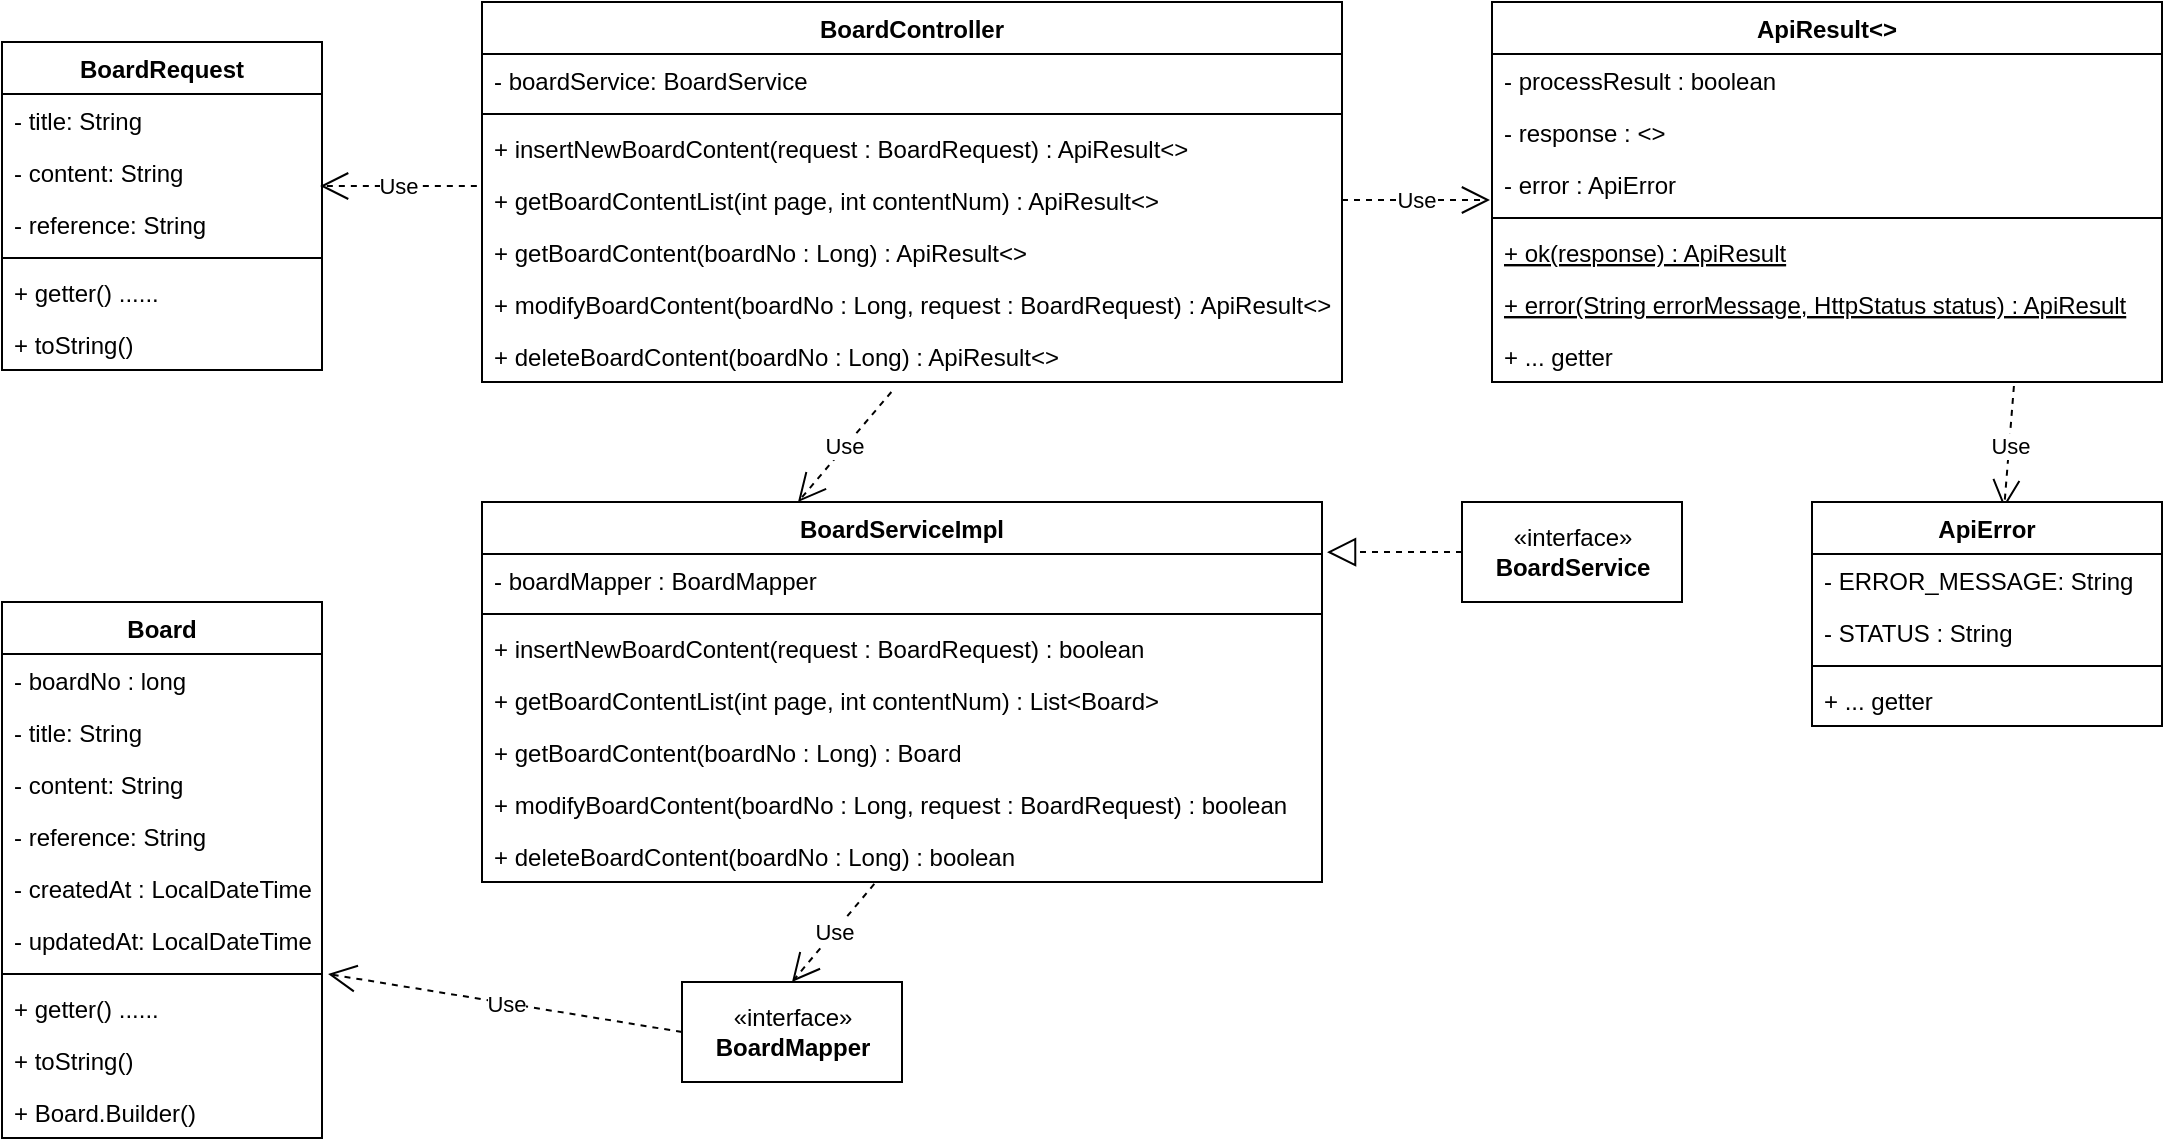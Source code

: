 <mxfile version="13.2.2" type="device"><diagram id="C5RBs43oDa-KdzZeNtuy" name="Page-1"><mxGraphModel dx="1326" dy="816" grid="1" gridSize="10" guides="1" tooltips="1" connect="1" arrows="1" fold="1" page="1" pageScale="1" pageWidth="1169" pageHeight="827" math="0" shadow="0"><root><mxCell id="WIyWlLk6GJQsqaUBKTNV-0"/><mxCell id="WIyWlLk6GJQsqaUBKTNV-1" parent="WIyWlLk6GJQsqaUBKTNV-0"/><mxCell id="ltQEamVowMOBJpzG75vd-33" value="Use" style="endArrow=open;endSize=12;dashed=1;html=1;entryX=0.994;entryY=-0.231;entryDx=0;entryDy=0;entryPerimeter=0;exitX=-0.006;exitY=0.231;exitDx=0;exitDy=0;exitPerimeter=0;" parent="WIyWlLk6GJQsqaUBKTNV-1" source="ltQEamVowMOBJpzG75vd-29" target="ltQEamVowMOBJpzG75vd-25" edge="1"><mxGeometry width="160" relative="1" as="geometry"><mxPoint x="270" y="360" as="sourcePoint"/><mxPoint x="430" y="360" as="targetPoint"/></mxGeometry></mxCell><mxCell id="ltQEamVowMOBJpzG75vd-56" value="Use" style="endArrow=open;endSize=12;dashed=1;html=1;exitX=0.476;exitY=1.192;exitDx=0;exitDy=0;exitPerimeter=0;" parent="WIyWlLk6GJQsqaUBKTNV-1" source="ltQEamVowMOBJpzG75vd-32" edge="1"><mxGeometry width="160" relative="1" as="geometry"><mxPoint x="360" y="654.01" as="sourcePoint"/><mxPoint x="438" y="330" as="targetPoint"/></mxGeometry></mxCell><mxCell id="ltQEamVowMOBJpzG75vd-57" value="«interface»&lt;br&gt;&lt;b&gt;BoardService&lt;/b&gt;" style="html=1;" parent="WIyWlLk6GJQsqaUBKTNV-1" vertex="1"><mxGeometry x="770" y="330" width="110" height="50" as="geometry"/></mxCell><mxCell id="ltQEamVowMOBJpzG75vd-68" value="" style="endArrow=block;dashed=1;endFill=0;endSize=12;html=1;exitX=0;exitY=0.5;exitDx=0;exitDy=0;entryX=1.006;entryY=0.132;entryDx=0;entryDy=0;entryPerimeter=0;" parent="WIyWlLk6GJQsqaUBKTNV-1" source="ltQEamVowMOBJpzG75vd-57" edge="1" target="ltQEamVowMOBJpzG75vd-0"><mxGeometry width="160" relative="1" as="geometry"><mxPoint x="590" y="420" as="sourcePoint"/><mxPoint x="609" y="356" as="targetPoint"/></mxGeometry></mxCell><mxCell id="ltQEamVowMOBJpzG75vd-69" value="«interface»&lt;br&gt;&lt;b&gt;BoardMapper&lt;/b&gt;" style="html=1;" parent="WIyWlLk6GJQsqaUBKTNV-1" vertex="1"><mxGeometry x="380" y="570" width="110" height="50" as="geometry"/></mxCell><mxCell id="ltQEamVowMOBJpzG75vd-70" value="Use" style="endArrow=open;endSize=12;dashed=1;html=1;entryX=0.5;entryY=0;entryDx=0;entryDy=0;exitX=0.467;exitY=1.038;exitDx=0;exitDy=0;exitPerimeter=0;" parent="WIyWlLk6GJQsqaUBKTNV-1" source="ltQEamVowMOBJpzG75vd-52" target="ltQEamVowMOBJpzG75vd-69" edge="1"><mxGeometry width="160" relative="1" as="geometry"><mxPoint x="470" y="724.01" as="sourcePoint"/><mxPoint x="470.08" y="639.998" as="targetPoint"/></mxGeometry></mxCell><mxCell id="ltQEamVowMOBJpzG75vd-71" value="Use" style="endArrow=open;endSize=12;dashed=1;html=1;entryX=1.019;entryY=1.154;entryDx=0;entryDy=0;entryPerimeter=0;exitX=0;exitY=0.5;exitDx=0;exitDy=0;" parent="WIyWlLk6GJQsqaUBKTNV-1" source="ltQEamVowMOBJpzG75vd-69" target="ltQEamVowMOBJpzG75vd-40" edge="1"><mxGeometry width="160" relative="1" as="geometry"><mxPoint x="320" y="704.01" as="sourcePoint"/><mxPoint x="320.08" y="619.998" as="targetPoint"/></mxGeometry></mxCell><mxCell id="46G68UYG8975yDm1quq3-13" value="Use" style="endArrow=open;endSize=12;dashed=1;html=1;exitX=0.779;exitY=1.077;exitDx=0;exitDy=0;exitPerimeter=0;entryX=0.549;entryY=0.027;entryDx=0;entryDy=0;entryPerimeter=0;" parent="WIyWlLk6GJQsqaUBKTNV-1" source="46G68UYG8975yDm1quq3-7" target="46G68UYG8975yDm1quq3-8" edge="1"><mxGeometry width="160" relative="1" as="geometry"><mxPoint x="970" y="274.992" as="sourcePoint"/><mxPoint x="970.92" y="330" as="targetPoint"/></mxGeometry></mxCell><mxCell id="ltQEamVowMOBJpzG75vd-22" value="BoardRequest" style="swimlane;fontStyle=1;align=center;verticalAlign=top;childLayout=stackLayout;horizontal=1;startSize=26;horizontalStack=0;resizeParent=1;resizeParentMax=0;resizeLast=0;collapsible=1;marginBottom=0;" parent="WIyWlLk6GJQsqaUBKTNV-1" vertex="1"><mxGeometry x="40" y="100" width="160" height="164" as="geometry"/></mxCell><mxCell id="ltQEamVowMOBJpzG75vd-23" value="- title: String" style="text;strokeColor=none;fillColor=none;align=left;verticalAlign=top;spacingLeft=4;spacingRight=4;overflow=hidden;rotatable=0;points=[[0,0.5],[1,0.5]];portConstraint=eastwest;" parent="ltQEamVowMOBJpzG75vd-22" vertex="1"><mxGeometry y="26" width="160" height="26" as="geometry"/></mxCell><mxCell id="ltQEamVowMOBJpzG75vd-24" value="- content: String" style="text;strokeColor=none;fillColor=none;align=left;verticalAlign=top;spacingLeft=4;spacingRight=4;overflow=hidden;rotatable=0;points=[[0,0.5],[1,0.5]];portConstraint=eastwest;" parent="ltQEamVowMOBJpzG75vd-22" vertex="1"><mxGeometry y="52" width="160" height="26" as="geometry"/></mxCell><mxCell id="ltQEamVowMOBJpzG75vd-25" value="- reference: String" style="text;strokeColor=none;fillColor=none;align=left;verticalAlign=top;spacingLeft=4;spacingRight=4;overflow=hidden;rotatable=0;points=[[0,0.5],[1,0.5]];portConstraint=eastwest;" parent="ltQEamVowMOBJpzG75vd-22" vertex="1"><mxGeometry y="78" width="160" height="26" as="geometry"/></mxCell><mxCell id="ltQEamVowMOBJpzG75vd-26" value="" style="line;strokeWidth=1;fillColor=none;align=left;verticalAlign=middle;spacingTop=-1;spacingLeft=3;spacingRight=3;rotatable=0;labelPosition=right;points=[];portConstraint=eastwest;" parent="ltQEamVowMOBJpzG75vd-22" vertex="1"><mxGeometry y="104" width="160" height="8" as="geometry"/></mxCell><mxCell id="ltQEamVowMOBJpzG75vd-27" value="+ getter() ......" style="text;strokeColor=none;fillColor=none;align=left;verticalAlign=top;spacingLeft=4;spacingRight=4;overflow=hidden;rotatable=0;points=[[0,0.5],[1,0.5]];portConstraint=eastwest;" parent="ltQEamVowMOBJpzG75vd-22" vertex="1"><mxGeometry y="112" width="160" height="26" as="geometry"/></mxCell><mxCell id="ltQEamVowMOBJpzG75vd-54" value="+ toString()" style="text;strokeColor=none;fillColor=none;align=left;verticalAlign=top;spacingLeft=4;spacingRight=4;overflow=hidden;rotatable=0;points=[[0,0.5],[1,0.5]];portConstraint=eastwest;" parent="ltQEamVowMOBJpzG75vd-22" vertex="1"><mxGeometry y="138" width="160" height="26" as="geometry"/></mxCell><mxCell id="ltQEamVowMOBJpzG75vd-11" value="BoardController" style="swimlane;fontStyle=1;align=center;verticalAlign=top;childLayout=stackLayout;horizontal=1;startSize=26;horizontalStack=0;resizeParent=1;resizeParentMax=0;resizeLast=0;collapsible=1;marginBottom=0;" parent="WIyWlLk6GJQsqaUBKTNV-1" vertex="1"><mxGeometry x="280" y="80" width="430" height="190" as="geometry"/></mxCell><mxCell id="ltQEamVowMOBJpzG75vd-15" value="- boardService: BoardService" style="text;strokeColor=none;fillColor=none;align=left;verticalAlign=top;spacingLeft=4;spacingRight=4;overflow=hidden;rotatable=0;points=[[0,0.5],[1,0.5]];portConstraint=eastwest;" parent="ltQEamVowMOBJpzG75vd-11" vertex="1"><mxGeometry y="26" width="430" height="26" as="geometry"/></mxCell><mxCell id="ltQEamVowMOBJpzG75vd-18" value="" style="line;strokeWidth=1;fillColor=none;align=left;verticalAlign=middle;spacingTop=-1;spacingLeft=3;spacingRight=3;rotatable=0;labelPosition=right;points=[];portConstraint=eastwest;" parent="ltQEamVowMOBJpzG75vd-11" vertex="1"><mxGeometry y="52" width="430" height="8" as="geometry"/></mxCell><mxCell id="ltQEamVowMOBJpzG75vd-20" value="+ insertNewBoardContent(request : BoardRequest) : ApiResult&lt;&gt;" style="text;strokeColor=none;fillColor=none;align=left;verticalAlign=top;spacingLeft=4;spacingRight=4;overflow=hidden;rotatable=0;points=[[0,0.5],[1,0.5]];portConstraint=eastwest;" parent="ltQEamVowMOBJpzG75vd-11" vertex="1"><mxGeometry y="60" width="430" height="26" as="geometry"/></mxCell><mxCell id="ltQEamVowMOBJpzG75vd-29" value="+ getBoardContentList(int page, int contentNum) : ApiResult&lt;&gt;" style="text;strokeColor=none;fillColor=none;align=left;verticalAlign=top;spacingLeft=4;spacingRight=4;overflow=hidden;rotatable=0;points=[[0,0.5],[1,0.5]];portConstraint=eastwest;" parent="ltQEamVowMOBJpzG75vd-11" vertex="1"><mxGeometry y="86" width="430" height="26" as="geometry"/></mxCell><mxCell id="ltQEamVowMOBJpzG75vd-30" value="+ getBoardContent(boardNo : Long) : ApiResult&lt;&gt;" style="text;strokeColor=none;fillColor=none;align=left;verticalAlign=top;spacingLeft=4;spacingRight=4;overflow=hidden;rotatable=0;points=[[0,0.5],[1,0.5]];portConstraint=eastwest;" parent="ltQEamVowMOBJpzG75vd-11" vertex="1"><mxGeometry y="112" width="430" height="26" as="geometry"/></mxCell><mxCell id="ltQEamVowMOBJpzG75vd-31" value="+ modifyBoardContent(boardNo : Long, request : BoardRequest) : ApiResult&lt;&gt;" style="text;strokeColor=none;fillColor=none;align=left;verticalAlign=top;spacingLeft=4;spacingRight=4;overflow=hidden;rotatable=0;points=[[0,0.5],[1,0.5]];portConstraint=eastwest;" parent="ltQEamVowMOBJpzG75vd-11" vertex="1"><mxGeometry y="138" width="430" height="26" as="geometry"/></mxCell><mxCell id="ltQEamVowMOBJpzG75vd-32" value="+ deleteBoardContent(boardNo : Long) : ApiResult&lt;&gt;" style="text;strokeColor=none;fillColor=none;align=left;verticalAlign=top;spacingLeft=4;spacingRight=4;overflow=hidden;rotatable=0;points=[[0,0.5],[1,0.5]];portConstraint=eastwest;" parent="ltQEamVowMOBJpzG75vd-11" vertex="1"><mxGeometry y="164" width="430" height="26" as="geometry"/></mxCell><mxCell id="ltQEamVowMOBJpzG75vd-34" value="Board" style="swimlane;fontStyle=1;align=center;verticalAlign=top;childLayout=stackLayout;horizontal=1;startSize=26;horizontalStack=0;resizeParent=1;resizeParentMax=0;resizeLast=0;collapsible=1;marginBottom=0;" parent="WIyWlLk6GJQsqaUBKTNV-1" vertex="1"><mxGeometry x="40" y="380" width="160" height="268" as="geometry"/></mxCell><mxCell id="ltQEamVowMOBJpzG75vd-35" value="- boardNo : long" style="text;strokeColor=none;fillColor=none;align=left;verticalAlign=top;spacingLeft=4;spacingRight=4;overflow=hidden;rotatable=0;points=[[0,0.5],[1,0.5]];portConstraint=eastwest;" parent="ltQEamVowMOBJpzG75vd-34" vertex="1"><mxGeometry y="26" width="160" height="26" as="geometry"/></mxCell><mxCell id="ltQEamVowMOBJpzG75vd-36" value="- title: String" style="text;strokeColor=none;fillColor=none;align=left;verticalAlign=top;spacingLeft=4;spacingRight=4;overflow=hidden;rotatable=0;points=[[0,0.5],[1,0.5]];portConstraint=eastwest;" parent="ltQEamVowMOBJpzG75vd-34" vertex="1"><mxGeometry y="52" width="160" height="26" as="geometry"/></mxCell><mxCell id="ltQEamVowMOBJpzG75vd-37" value="- content: String" style="text;strokeColor=none;fillColor=none;align=left;verticalAlign=top;spacingLeft=4;spacingRight=4;overflow=hidden;rotatable=0;points=[[0,0.5],[1,0.5]];portConstraint=eastwest;" parent="ltQEamVowMOBJpzG75vd-34" vertex="1"><mxGeometry y="78" width="160" height="26" as="geometry"/></mxCell><mxCell id="ltQEamVowMOBJpzG75vd-38" value="- reference: String" style="text;strokeColor=none;fillColor=none;align=left;verticalAlign=top;spacingLeft=4;spacingRight=4;overflow=hidden;rotatable=0;points=[[0,0.5],[1,0.5]];portConstraint=eastwest;" parent="ltQEamVowMOBJpzG75vd-34" vertex="1"><mxGeometry y="104" width="160" height="26" as="geometry"/></mxCell><mxCell id="ltQEamVowMOBJpzG75vd-39" value="- createdAt : LocalDateTime" style="text;strokeColor=none;fillColor=none;align=left;verticalAlign=top;spacingLeft=4;spacingRight=4;overflow=hidden;rotatable=0;points=[[0,0.5],[1,0.5]];portConstraint=eastwest;" parent="ltQEamVowMOBJpzG75vd-34" vertex="1"><mxGeometry y="130" width="160" height="26" as="geometry"/></mxCell><mxCell id="ltQEamVowMOBJpzG75vd-40" value="- updatedAt: LocalDateTime" style="text;strokeColor=none;fillColor=none;align=left;verticalAlign=top;spacingLeft=4;spacingRight=4;overflow=hidden;rotatable=0;points=[[0,0.5],[1,0.5]];portConstraint=eastwest;" parent="ltQEamVowMOBJpzG75vd-34" vertex="1"><mxGeometry y="156" width="160" height="26" as="geometry"/></mxCell><mxCell id="ltQEamVowMOBJpzG75vd-41" value="" style="line;strokeWidth=1;fillColor=none;align=left;verticalAlign=middle;spacingTop=-1;spacingLeft=3;spacingRight=3;rotatable=0;labelPosition=right;points=[];portConstraint=eastwest;" parent="ltQEamVowMOBJpzG75vd-34" vertex="1"><mxGeometry y="182" width="160" height="8" as="geometry"/></mxCell><mxCell id="ltQEamVowMOBJpzG75vd-42" value="+ getter() ......" style="text;strokeColor=none;fillColor=none;align=left;verticalAlign=top;spacingLeft=4;spacingRight=4;overflow=hidden;rotatable=0;points=[[0,0.5],[1,0.5]];portConstraint=eastwest;" parent="ltQEamVowMOBJpzG75vd-34" vertex="1"><mxGeometry y="190" width="160" height="26" as="geometry"/></mxCell><mxCell id="ltQEamVowMOBJpzG75vd-43" value="+ toString()" style="text;strokeColor=none;fillColor=none;align=left;verticalAlign=top;spacingLeft=4;spacingRight=4;overflow=hidden;rotatable=0;points=[[0,0.5],[1,0.5]];portConstraint=eastwest;" parent="ltQEamVowMOBJpzG75vd-34" vertex="1"><mxGeometry y="216" width="160" height="26" as="geometry"/></mxCell><mxCell id="ltQEamVowMOBJpzG75vd-44" value="+ Board.Builder()" style="text;strokeColor=none;fillColor=none;align=left;verticalAlign=top;spacingLeft=4;spacingRight=4;overflow=hidden;rotatable=0;points=[[0,0.5],[1,0.5]];portConstraint=eastwest;" parent="ltQEamVowMOBJpzG75vd-34" vertex="1"><mxGeometry y="242" width="160" height="26" as="geometry"/></mxCell><mxCell id="ltQEamVowMOBJpzG75vd-0" value="BoardServiceImpl" style="swimlane;fontStyle=1;align=center;verticalAlign=top;childLayout=stackLayout;horizontal=1;startSize=26;horizontalStack=0;resizeParent=1;resizeParentMax=0;resizeLast=0;collapsible=1;marginBottom=0;" parent="WIyWlLk6GJQsqaUBKTNV-1" vertex="1"><mxGeometry x="280" y="330" width="420" height="190" as="geometry"/></mxCell><mxCell id="ltQEamVowMOBJpzG75vd-1" value="- boardMapper : BoardMapper" style="text;strokeColor=none;fillColor=none;align=left;verticalAlign=top;spacingLeft=4;spacingRight=4;overflow=hidden;rotatable=0;points=[[0,0.5],[1,0.5]];portConstraint=eastwest;" parent="ltQEamVowMOBJpzG75vd-0" vertex="1"><mxGeometry y="26" width="420" height="26" as="geometry"/></mxCell><mxCell id="ltQEamVowMOBJpzG75vd-2" value="" style="line;strokeWidth=1;fillColor=none;align=left;verticalAlign=middle;spacingTop=-1;spacingLeft=3;spacingRight=3;rotatable=0;labelPosition=right;points=[];portConstraint=eastwest;" parent="ltQEamVowMOBJpzG75vd-0" vertex="1"><mxGeometry y="52" width="420" height="8" as="geometry"/></mxCell><mxCell id="ltQEamVowMOBJpzG75vd-48" value="+ insertNewBoardContent(request : BoardRequest) : boolean" style="text;strokeColor=none;fillColor=none;align=left;verticalAlign=top;spacingLeft=4;spacingRight=4;overflow=hidden;rotatable=0;points=[[0,0.5],[1,0.5]];portConstraint=eastwest;" parent="ltQEamVowMOBJpzG75vd-0" vertex="1"><mxGeometry y="60" width="420" height="26" as="geometry"/></mxCell><mxCell id="ltQEamVowMOBJpzG75vd-49" value="+ getBoardContentList(int page, int contentNum) : List&lt;Board&gt;" style="text;strokeColor=none;fillColor=none;align=left;verticalAlign=top;spacingLeft=4;spacingRight=4;overflow=hidden;rotatable=0;points=[[0,0.5],[1,0.5]];portConstraint=eastwest;" parent="ltQEamVowMOBJpzG75vd-0" vertex="1"><mxGeometry y="86" width="420" height="26" as="geometry"/></mxCell><mxCell id="ltQEamVowMOBJpzG75vd-50" value="+ getBoardContent(boardNo : Long) : Board" style="text;strokeColor=none;fillColor=none;align=left;verticalAlign=top;spacingLeft=4;spacingRight=4;overflow=hidden;rotatable=0;points=[[0,0.5],[1,0.5]];portConstraint=eastwest;" parent="ltQEamVowMOBJpzG75vd-0" vertex="1"><mxGeometry y="112" width="420" height="26" as="geometry"/></mxCell><mxCell id="ltQEamVowMOBJpzG75vd-51" value="+ modifyBoardContent(boardNo : Long, request : BoardRequest) : boolean" style="text;strokeColor=none;fillColor=none;align=left;verticalAlign=top;spacingLeft=4;spacingRight=4;overflow=hidden;rotatable=0;points=[[0,0.5],[1,0.5]];portConstraint=eastwest;" parent="ltQEamVowMOBJpzG75vd-0" vertex="1"><mxGeometry y="138" width="420" height="26" as="geometry"/></mxCell><mxCell id="ltQEamVowMOBJpzG75vd-52" value="+ deleteBoardContent(boardNo : Long) : boolean" style="text;strokeColor=none;fillColor=none;align=left;verticalAlign=top;spacingLeft=4;spacingRight=4;overflow=hidden;rotatable=0;points=[[0,0.5],[1,0.5]];portConstraint=eastwest;" parent="ltQEamVowMOBJpzG75vd-0" vertex="1"><mxGeometry y="164" width="420" height="26" as="geometry"/></mxCell><mxCell id="46G68UYG8975yDm1quq3-0" value="ApiResult&lt;&gt;" style="swimlane;fontStyle=1;align=center;verticalAlign=top;childLayout=stackLayout;horizontal=1;startSize=26;horizontalStack=0;resizeParent=1;resizeParentMax=0;resizeLast=0;collapsible=1;marginBottom=0;" parent="WIyWlLk6GJQsqaUBKTNV-1" vertex="1"><mxGeometry x="785" y="80" width="335" height="190" as="geometry"/></mxCell><mxCell id="46G68UYG8975yDm1quq3-1" value="- processResult : boolean" style="text;strokeColor=none;fillColor=none;align=left;verticalAlign=top;spacingLeft=4;spacingRight=4;overflow=hidden;rotatable=0;points=[[0,0.5],[1,0.5]];portConstraint=eastwest;" parent="46G68UYG8975yDm1quq3-0" vertex="1"><mxGeometry y="26" width="335" height="26" as="geometry"/></mxCell><mxCell id="46G68UYG8975yDm1quq3-2" value="- response : &lt;&gt;" style="text;strokeColor=none;fillColor=none;align=left;verticalAlign=top;spacingLeft=4;spacingRight=4;overflow=hidden;rotatable=0;points=[[0,0.5],[1,0.5]];portConstraint=eastwest;" parent="46G68UYG8975yDm1quq3-0" vertex="1"><mxGeometry y="52" width="335" height="26" as="geometry"/></mxCell><mxCell id="46G68UYG8975yDm1quq3-3" value="- error : ApiError" style="text;strokeColor=none;fillColor=none;align=left;verticalAlign=top;spacingLeft=4;spacingRight=4;overflow=hidden;rotatable=0;points=[[0,0.5],[1,0.5]];portConstraint=eastwest;" parent="46G68UYG8975yDm1quq3-0" vertex="1"><mxGeometry y="78" width="335" height="26" as="geometry"/></mxCell><mxCell id="46G68UYG8975yDm1quq3-4" value="" style="line;strokeWidth=1;fillColor=none;align=left;verticalAlign=middle;spacingTop=-1;spacingLeft=3;spacingRight=3;rotatable=0;labelPosition=right;points=[];portConstraint=eastwest;" parent="46G68UYG8975yDm1quq3-0" vertex="1"><mxGeometry y="104" width="335" height="8" as="geometry"/></mxCell><mxCell id="46G68UYG8975yDm1quq3-5" value="+ ok(response) : ApiResult" style="text;strokeColor=none;fillColor=none;align=left;verticalAlign=top;spacingLeft=4;spacingRight=4;overflow=hidden;rotatable=0;points=[[0,0.5],[1,0.5]];portConstraint=eastwest;fontStyle=4" parent="46G68UYG8975yDm1quq3-0" vertex="1"><mxGeometry y="112" width="335" height="26" as="geometry"/></mxCell><mxCell id="46G68UYG8975yDm1quq3-6" value="+ error(String errorMessage, HttpStatus status) : ApiResult" style="text;strokeColor=none;fillColor=none;align=left;verticalAlign=top;spacingLeft=4;spacingRight=4;overflow=hidden;rotatable=0;points=[[0,0.5],[1,0.5]];portConstraint=eastwest;fontStyle=4" parent="46G68UYG8975yDm1quq3-0" vertex="1"><mxGeometry y="138" width="335" height="26" as="geometry"/></mxCell><mxCell id="46G68UYG8975yDm1quq3-7" value="+ ... getter" style="text;strokeColor=none;fillColor=none;align=left;verticalAlign=top;spacingLeft=4;spacingRight=4;overflow=hidden;rotatable=0;points=[[0,0.5],[1,0.5]];portConstraint=eastwest;" parent="46G68UYG8975yDm1quq3-0" vertex="1"><mxGeometry y="164" width="335" height="26" as="geometry"/></mxCell><mxCell id="46G68UYG8975yDm1quq3-14" value="Use" style="endArrow=open;endSize=12;dashed=1;html=1;exitX=1;exitY=0.5;exitDx=0;exitDy=0;" parent="WIyWlLk6GJQsqaUBKTNV-1" source="ltQEamVowMOBJpzG75vd-29" edge="1"><mxGeometry width="160" relative="1" as="geometry"><mxPoint x="757.895" y="150.002" as="sourcePoint"/><mxPoint x="784" y="179" as="targetPoint"/></mxGeometry></mxCell><mxCell id="46G68UYG8975yDm1quq3-8" value="ApiError" style="swimlane;fontStyle=1;align=center;verticalAlign=top;childLayout=stackLayout;horizontal=1;startSize=26;horizontalStack=0;resizeParent=1;resizeParentMax=0;resizeLast=0;collapsible=1;marginBottom=0;" parent="WIyWlLk6GJQsqaUBKTNV-1" vertex="1"><mxGeometry x="945" y="330" width="175" height="112" as="geometry"/></mxCell><mxCell id="46G68UYG8975yDm1quq3-9" value="- ERROR_MESSAGE: String" style="text;strokeColor=none;fillColor=none;align=left;verticalAlign=top;spacingLeft=4;spacingRight=4;overflow=hidden;rotatable=0;points=[[0,0.5],[1,0.5]];portConstraint=eastwest;fontStyle=0" parent="46G68UYG8975yDm1quq3-8" vertex="1"><mxGeometry y="26" width="175" height="26" as="geometry"/></mxCell><mxCell id="46G68UYG8975yDm1quq3-10" value="- STATUS : String" style="text;strokeColor=none;fillColor=none;align=left;verticalAlign=top;spacingLeft=4;spacingRight=4;overflow=hidden;rotatable=0;points=[[0,0.5],[1,0.5]];portConstraint=eastwest;fontStyle=0" parent="46G68UYG8975yDm1quq3-8" vertex="1"><mxGeometry y="52" width="175" height="26" as="geometry"/></mxCell><mxCell id="46G68UYG8975yDm1quq3-11" value="" style="line;strokeWidth=1;fillColor=none;align=left;verticalAlign=middle;spacingTop=-1;spacingLeft=3;spacingRight=3;rotatable=0;labelPosition=right;points=[];portConstraint=eastwest;" parent="46G68UYG8975yDm1quq3-8" vertex="1"><mxGeometry y="78" width="175" height="8" as="geometry"/></mxCell><mxCell id="46G68UYG8975yDm1quq3-12" value="+ ... getter" style="text;strokeColor=none;fillColor=none;align=left;verticalAlign=top;spacingLeft=4;spacingRight=4;overflow=hidden;rotatable=0;points=[[0,0.5],[1,0.5]];portConstraint=eastwest;" parent="46G68UYG8975yDm1quq3-8" vertex="1"><mxGeometry y="86" width="175" height="26" as="geometry"/></mxCell></root></mxGraphModel></diagram></mxfile>